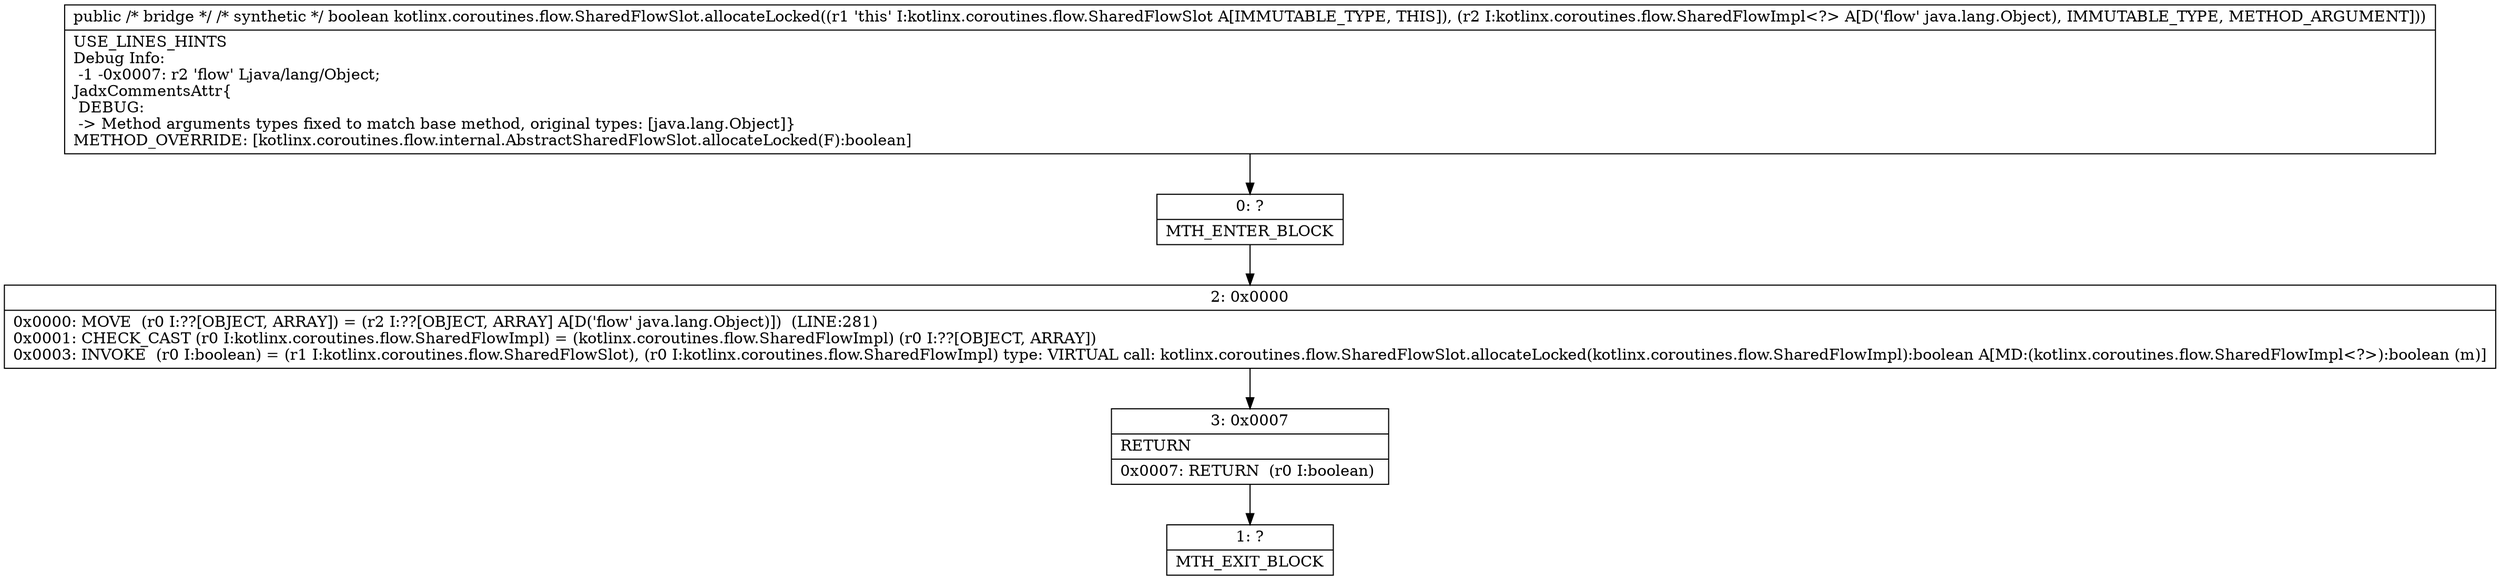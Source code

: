 digraph "CFG forkotlinx.coroutines.flow.SharedFlowSlot.allocateLocked(Ljava\/lang\/Object;)Z" {
Node_0 [shape=record,label="{0\:\ ?|MTH_ENTER_BLOCK\l}"];
Node_2 [shape=record,label="{2\:\ 0x0000|0x0000: MOVE  (r0 I:??[OBJECT, ARRAY]) = (r2 I:??[OBJECT, ARRAY] A[D('flow' java.lang.Object)])  (LINE:281)\l0x0001: CHECK_CAST (r0 I:kotlinx.coroutines.flow.SharedFlowImpl) = (kotlinx.coroutines.flow.SharedFlowImpl) (r0 I:??[OBJECT, ARRAY]) \l0x0003: INVOKE  (r0 I:boolean) = (r1 I:kotlinx.coroutines.flow.SharedFlowSlot), (r0 I:kotlinx.coroutines.flow.SharedFlowImpl) type: VIRTUAL call: kotlinx.coroutines.flow.SharedFlowSlot.allocateLocked(kotlinx.coroutines.flow.SharedFlowImpl):boolean A[MD:(kotlinx.coroutines.flow.SharedFlowImpl\<?\>):boolean (m)]\l}"];
Node_3 [shape=record,label="{3\:\ 0x0007|RETURN\l|0x0007: RETURN  (r0 I:boolean) \l}"];
Node_1 [shape=record,label="{1\:\ ?|MTH_EXIT_BLOCK\l}"];
MethodNode[shape=record,label="{public \/* bridge *\/ \/* synthetic *\/ boolean kotlinx.coroutines.flow.SharedFlowSlot.allocateLocked((r1 'this' I:kotlinx.coroutines.flow.SharedFlowSlot A[IMMUTABLE_TYPE, THIS]), (r2 I:kotlinx.coroutines.flow.SharedFlowImpl\<?\> A[D('flow' java.lang.Object), IMMUTABLE_TYPE, METHOD_ARGUMENT]))  | USE_LINES_HINTS\lDebug Info:\l  \-1 \-0x0007: r2 'flow' Ljava\/lang\/Object;\lJadxCommentsAttr\{\l DEBUG: \l \-\> Method arguments types fixed to match base method, original types: [java.lang.Object]\}\lMETHOD_OVERRIDE: [kotlinx.coroutines.flow.internal.AbstractSharedFlowSlot.allocateLocked(F):boolean]\l}"];
MethodNode -> Node_0;Node_0 -> Node_2;
Node_2 -> Node_3;
Node_3 -> Node_1;
}

